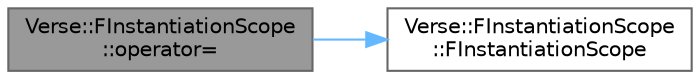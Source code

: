 digraph "Verse::FInstantiationScope::operator="
{
 // INTERACTIVE_SVG=YES
 // LATEX_PDF_SIZE
  bgcolor="transparent";
  edge [fontname=Helvetica,fontsize=10,labelfontname=Helvetica,labelfontsize=10];
  node [fontname=Helvetica,fontsize=10,shape=box,height=0.2,width=0.4];
  rankdir="LR";
  Node1 [id="Node000001",label="Verse::FInstantiationScope\l::operator=",height=0.2,width=0.4,color="gray40", fillcolor="grey60", style="filled", fontcolor="black",tooltip=" "];
  Node1 -> Node2 [id="edge1_Node000001_Node000002",color="steelblue1",style="solid",tooltip=" "];
  Node2 [id="Node000002",label="Verse::FInstantiationScope\l::FInstantiationScope",height=0.2,width=0.4,color="grey40", fillcolor="white", style="filled",URL="$d4/da8/structVerse_1_1FInstantiationScope.html#aa0107fc1ef96be0f8edf17fe78e17e46",tooltip=" "];
}
